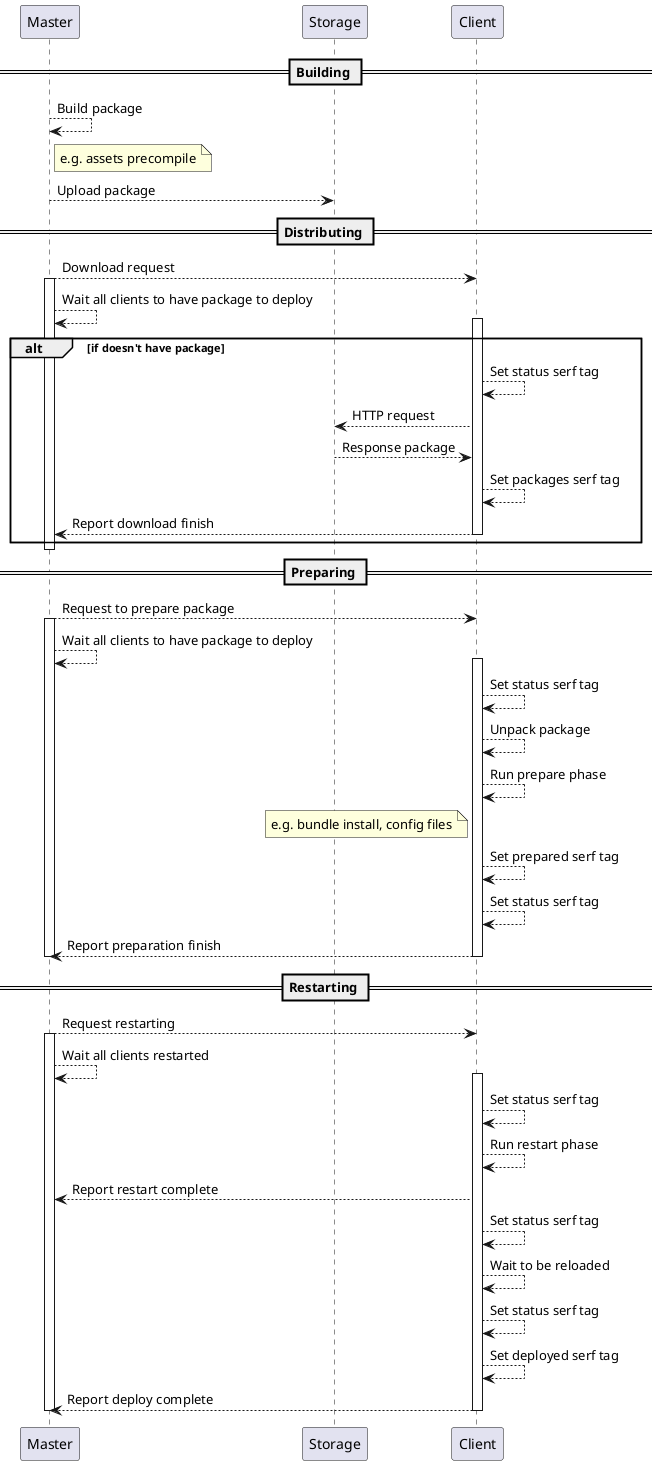 @startuml
== Building ==
Master --> Master: Build package
note right of Master: e.g. assets precompile
Master --> Storage: Upload package

== Distributing ==
Master --> Client: Download request
activate Master
Master --> Master: Wait all clients to have package to deploy

alt if doesn't have package
    activate Client
    Client --> Client: Set status serf tag
    Client --> Storage: HTTP request
    Storage --> Client: Response package
    Client --> Client: Set packages serf tag
    Client --> Master: Report download finish
    deactivate Client
end

deactivate Master

== Preparing ==

Master --> Client: Request to prepare package
activate Master
Master --> Master: Wait all clients to have package to deploy
activate Client
Client --> Client: Set status serf tag
Client --> Client: Unpack package
Client --> Client: Run prepare phase
note left of Client: e.g. bundle install, config files
Client --> Client: Set prepared serf tag
Client --> Client: Set status serf tag
Client --> Master: Report preparation finish
deactivate Client
deactivate Master

== Restarting ==

Master --> Client: Request restarting
activate Master
Master --> Master: Wait all clients restarted
activate Client
Client --> Client: Set status serf tag
Client --> Client: Run restart phase
Client --> Master: Report restart complete
Client --> Client: Set status serf tag
Client --> Client: Wait to be reloaded
Client --> Client: Set status serf tag
Client --> Client: Set deployed serf tag
Client --> Master: Report deploy complete
deactivate Client
deactivate Master

@enduml
